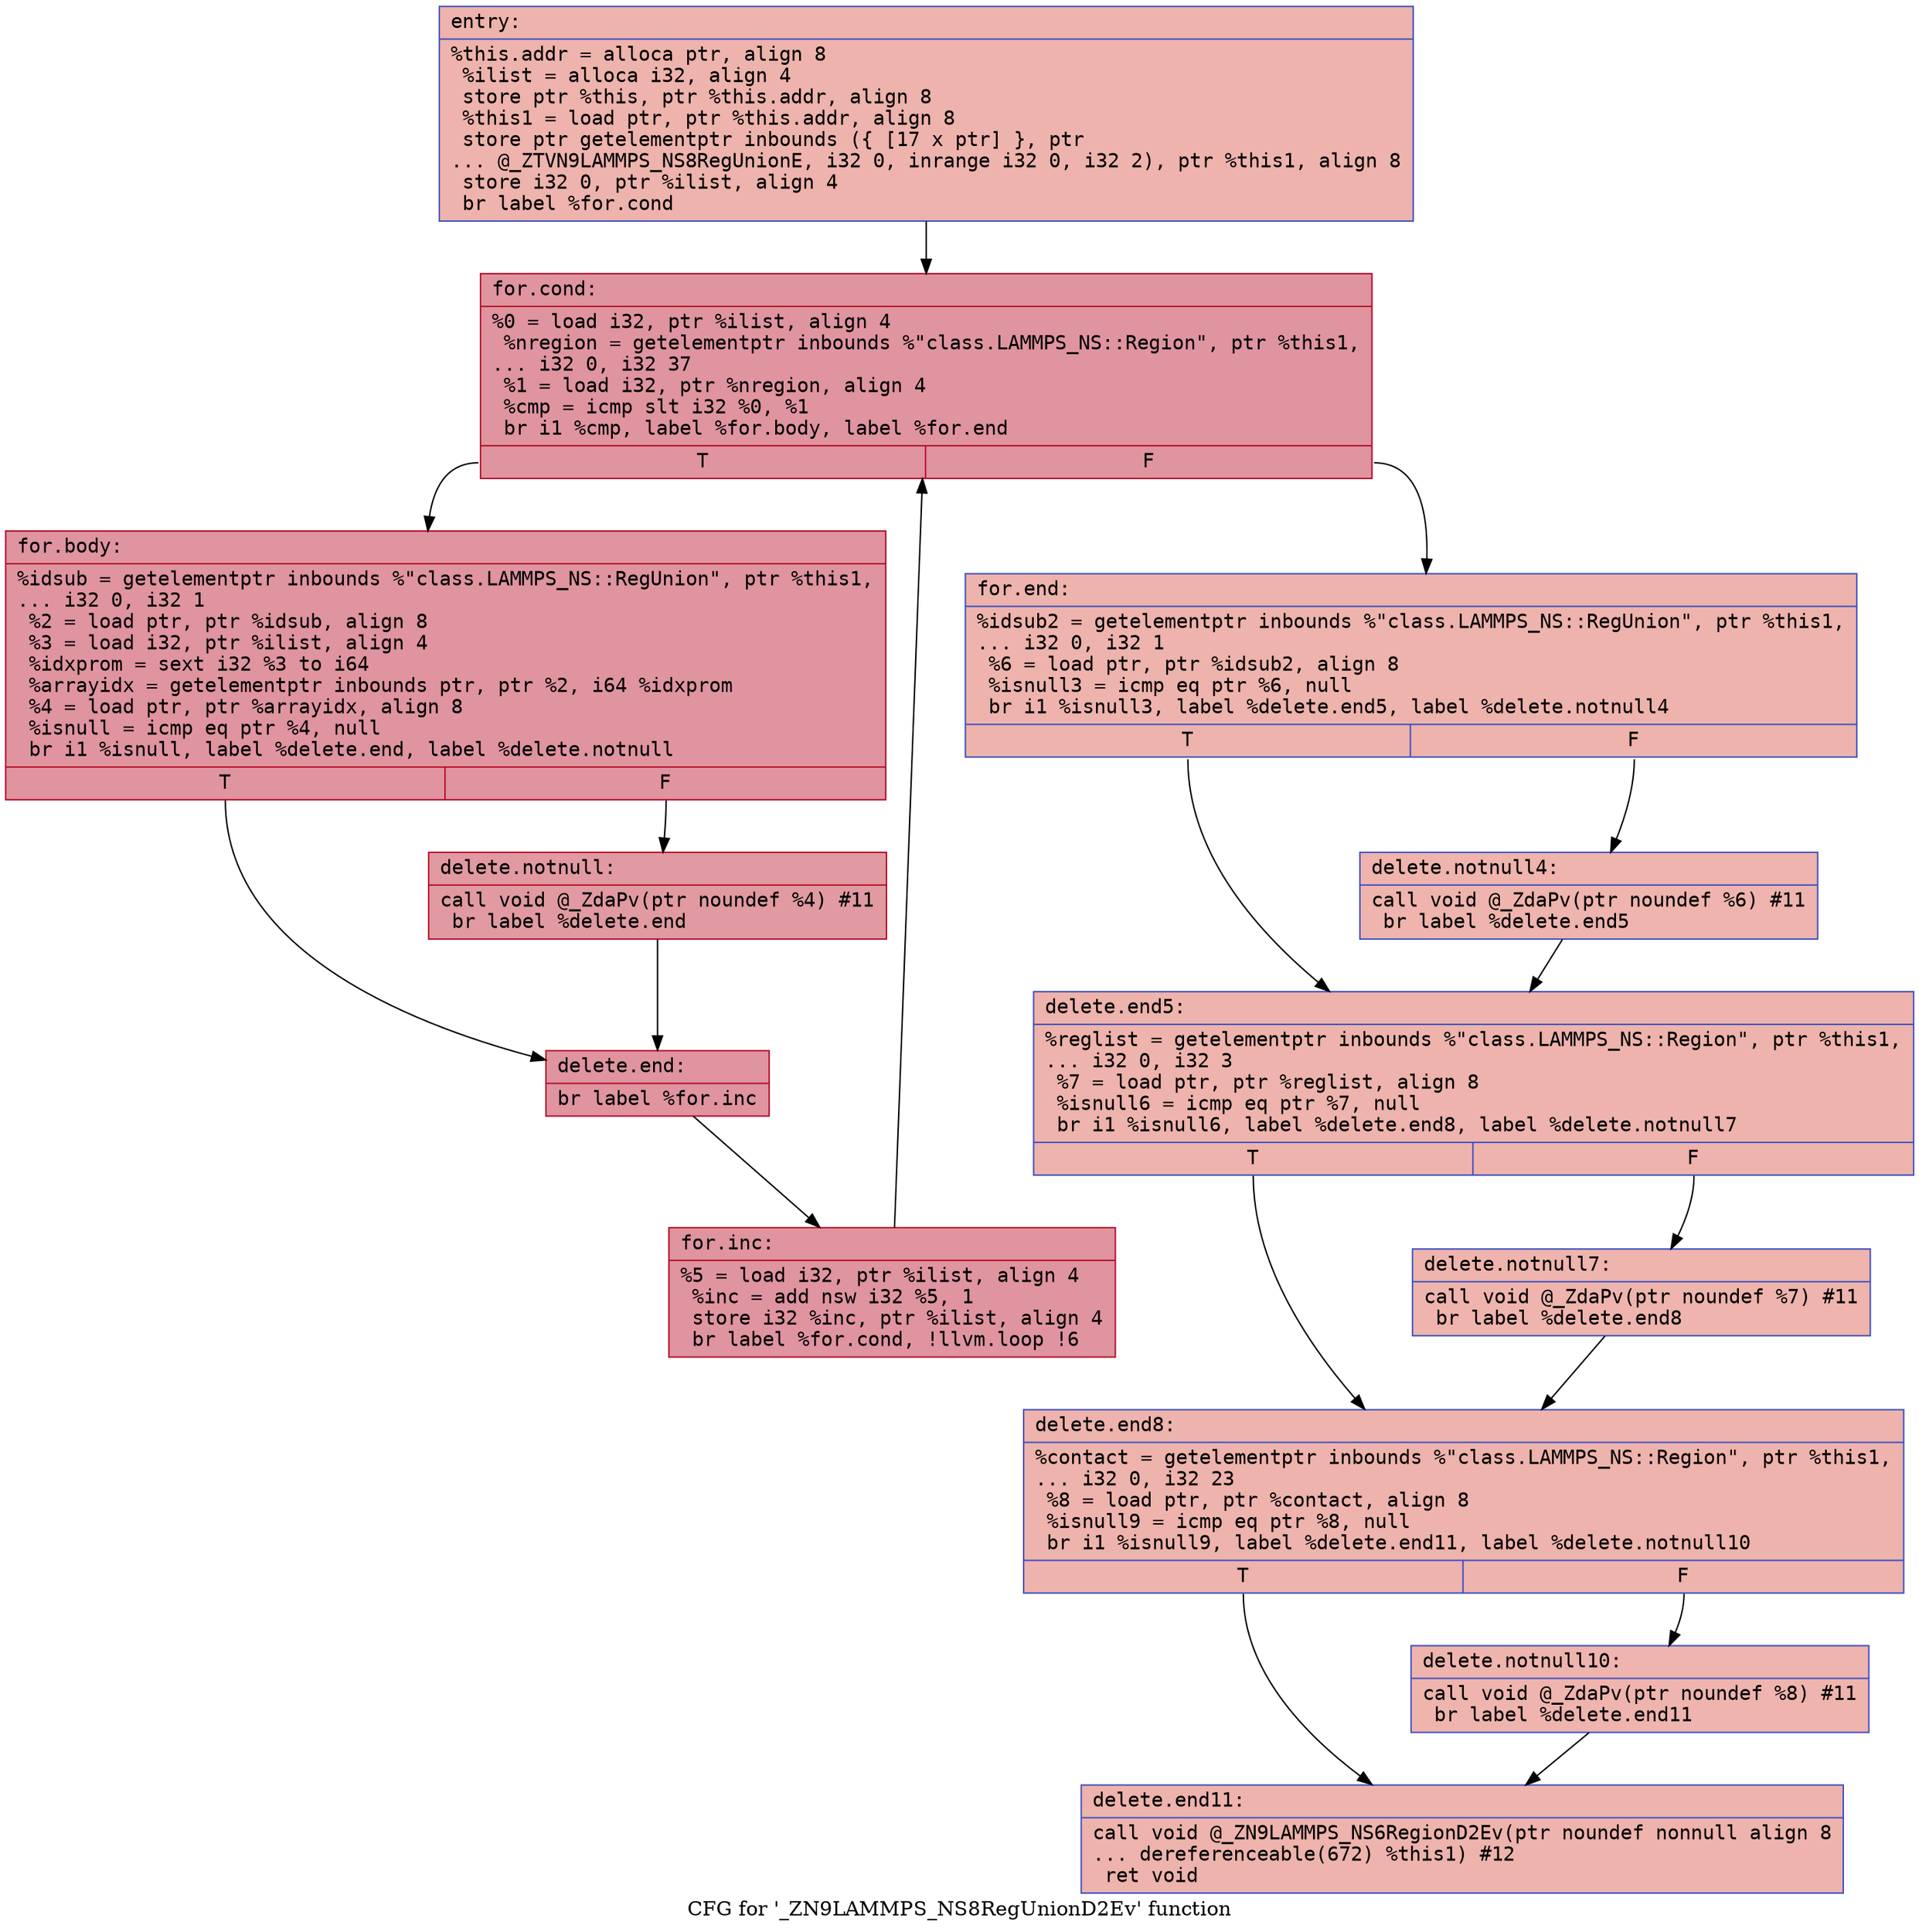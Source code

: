 digraph "CFG for '_ZN9LAMMPS_NS8RegUnionD2Ev' function" {
	label="CFG for '_ZN9LAMMPS_NS8RegUnionD2Ev' function";

	Node0x557c8876ecd0 [shape=record,color="#3d50c3ff", style=filled, fillcolor="#d6524470" fontname="Courier",label="{entry:\l|  %this.addr = alloca ptr, align 8\l  %ilist = alloca i32, align 4\l  store ptr %this, ptr %this.addr, align 8\l  %this1 = load ptr, ptr %this.addr, align 8\l  store ptr getelementptr inbounds (\{ [17 x ptr] \}, ptr\l... @_ZTVN9LAMMPS_NS8RegUnionE, i32 0, inrange i32 0, i32 2), ptr %this1, align 8\l  store i32 0, ptr %ilist, align 4\l  br label %for.cond\l}"];
	Node0x557c8876ecd0 -> Node0x557c8876f000[tooltip="entry -> for.cond\nProbability 100.00%" ];
	Node0x557c8876f000 [shape=record,color="#b70d28ff", style=filled, fillcolor="#b70d2870" fontname="Courier",label="{for.cond:\l|  %0 = load i32, ptr %ilist, align 4\l  %nregion = getelementptr inbounds %\"class.LAMMPS_NS::Region\", ptr %this1,\l... i32 0, i32 37\l  %1 = load i32, ptr %nregion, align 4\l  %cmp = icmp slt i32 %0, %1\l  br i1 %cmp, label %for.body, label %for.end\l|{<s0>T|<s1>F}}"];
	Node0x557c8876f000:s0 -> Node0x557c8876f2e0[tooltip="for.cond -> for.body\nProbability 96.88%" ];
	Node0x557c8876f000:s1 -> Node0x557c8876f330[tooltip="for.cond -> for.end\nProbability 3.12%" ];
	Node0x557c8876f2e0 [shape=record,color="#b70d28ff", style=filled, fillcolor="#b70d2870" fontname="Courier",label="{for.body:\l|  %idsub = getelementptr inbounds %\"class.LAMMPS_NS::RegUnion\", ptr %this1,\l... i32 0, i32 1\l  %2 = load ptr, ptr %idsub, align 8\l  %3 = load i32, ptr %ilist, align 4\l  %idxprom = sext i32 %3 to i64\l  %arrayidx = getelementptr inbounds ptr, ptr %2, i64 %idxprom\l  %4 = load ptr, ptr %arrayidx, align 8\l  %isnull = icmp eq ptr %4, null\l  br i1 %isnull, label %delete.end, label %delete.notnull\l|{<s0>T|<s1>F}}"];
	Node0x557c8876f2e0:s0 -> Node0x557c8876f9f0[tooltip="for.body -> delete.end\nProbability 37.50%" ];
	Node0x557c8876f2e0:s1 -> Node0x557c8876fa70[tooltip="for.body -> delete.notnull\nProbability 62.50%" ];
	Node0x557c8876fa70 [shape=record,color="#b70d28ff", style=filled, fillcolor="#bb1b2c70" fontname="Courier",label="{delete.notnull:\l|  call void @_ZdaPv(ptr noundef %4) #11\l  br label %delete.end\l}"];
	Node0x557c8876fa70 -> Node0x557c8876f9f0[tooltip="delete.notnull -> delete.end\nProbability 100.00%" ];
	Node0x557c8876f9f0 [shape=record,color="#b70d28ff", style=filled, fillcolor="#b70d2870" fontname="Courier",label="{delete.end:\l|  br label %for.inc\l}"];
	Node0x557c8876f9f0 -> Node0x557c8876fd50[tooltip="delete.end -> for.inc\nProbability 100.00%" ];
	Node0x557c8876fd50 [shape=record,color="#b70d28ff", style=filled, fillcolor="#b70d2870" fontname="Courier",label="{for.inc:\l|  %5 = load i32, ptr %ilist, align 4\l  %inc = add nsw i32 %5, 1\l  store i32 %inc, ptr %ilist, align 4\l  br label %for.cond, !llvm.loop !6\l}"];
	Node0x557c8876fd50 -> Node0x557c8876f000[tooltip="for.inc -> for.cond\nProbability 100.00%" ];
	Node0x557c8876f330 [shape=record,color="#3d50c3ff", style=filled, fillcolor="#d6524470" fontname="Courier",label="{for.end:\l|  %idsub2 = getelementptr inbounds %\"class.LAMMPS_NS::RegUnion\", ptr %this1,\l... i32 0, i32 1\l  %6 = load ptr, ptr %idsub2, align 8\l  %isnull3 = icmp eq ptr %6, null\l  br i1 %isnull3, label %delete.end5, label %delete.notnull4\l|{<s0>T|<s1>F}}"];
	Node0x557c8876f330:s0 -> Node0x557c887703b0[tooltip="for.end -> delete.end5\nProbability 37.50%" ];
	Node0x557c8876f330:s1 -> Node0x557c88770430[tooltip="for.end -> delete.notnull4\nProbability 62.50%" ];
	Node0x557c88770430 [shape=record,color="#3d50c3ff", style=filled, fillcolor="#d8564670" fontname="Courier",label="{delete.notnull4:\l|  call void @_ZdaPv(ptr noundef %6) #11\l  br label %delete.end5\l}"];
	Node0x557c88770430 -> Node0x557c887703b0[tooltip="delete.notnull4 -> delete.end5\nProbability 100.00%" ];
	Node0x557c887703b0 [shape=record,color="#3d50c3ff", style=filled, fillcolor="#d6524470" fontname="Courier",label="{delete.end5:\l|  %reglist = getelementptr inbounds %\"class.LAMMPS_NS::Region\", ptr %this1,\l... i32 0, i32 3\l  %7 = load ptr, ptr %reglist, align 8\l  %isnull6 = icmp eq ptr %7, null\l  br i1 %isnull6, label %delete.end8, label %delete.notnull7\l|{<s0>T|<s1>F}}"];
	Node0x557c887703b0:s0 -> Node0x557c88770920[tooltip="delete.end5 -> delete.end8\nProbability 37.50%" ];
	Node0x557c887703b0:s1 -> Node0x557c8876f720[tooltip="delete.end5 -> delete.notnull7\nProbability 62.50%" ];
	Node0x557c8876f720 [shape=record,color="#3d50c3ff", style=filled, fillcolor="#d8564670" fontname="Courier",label="{delete.notnull7:\l|  call void @_ZdaPv(ptr noundef %7) #11\l  br label %delete.end8\l}"];
	Node0x557c8876f720 -> Node0x557c88770920[tooltip="delete.notnull7 -> delete.end8\nProbability 100.00%" ];
	Node0x557c88770920 [shape=record,color="#3d50c3ff", style=filled, fillcolor="#d6524470" fontname="Courier",label="{delete.end8:\l|  %contact = getelementptr inbounds %\"class.LAMMPS_NS::Region\", ptr %this1,\l... i32 0, i32 23\l  %8 = load ptr, ptr %contact, align 8\l  %isnull9 = icmp eq ptr %8, null\l  br i1 %isnull9, label %delete.end11, label %delete.notnull10\l|{<s0>T|<s1>F}}"];
	Node0x557c88770920:s0 -> Node0x557c88770fe0[tooltip="delete.end8 -> delete.end11\nProbability 37.50%" ];
	Node0x557c88770920:s1 -> Node0x557c88771060[tooltip="delete.end8 -> delete.notnull10\nProbability 62.50%" ];
	Node0x557c88771060 [shape=record,color="#3d50c3ff", style=filled, fillcolor="#d8564670" fontname="Courier",label="{delete.notnull10:\l|  call void @_ZdaPv(ptr noundef %8) #11\l  br label %delete.end11\l}"];
	Node0x557c88771060 -> Node0x557c88770fe0[tooltip="delete.notnull10 -> delete.end11\nProbability 100.00%" ];
	Node0x557c88770fe0 [shape=record,color="#3d50c3ff", style=filled, fillcolor="#d6524470" fontname="Courier",label="{delete.end11:\l|  call void @_ZN9LAMMPS_NS6RegionD2Ev(ptr noundef nonnull align 8\l... dereferenceable(672) %this1) #12\l  ret void\l}"];
}

